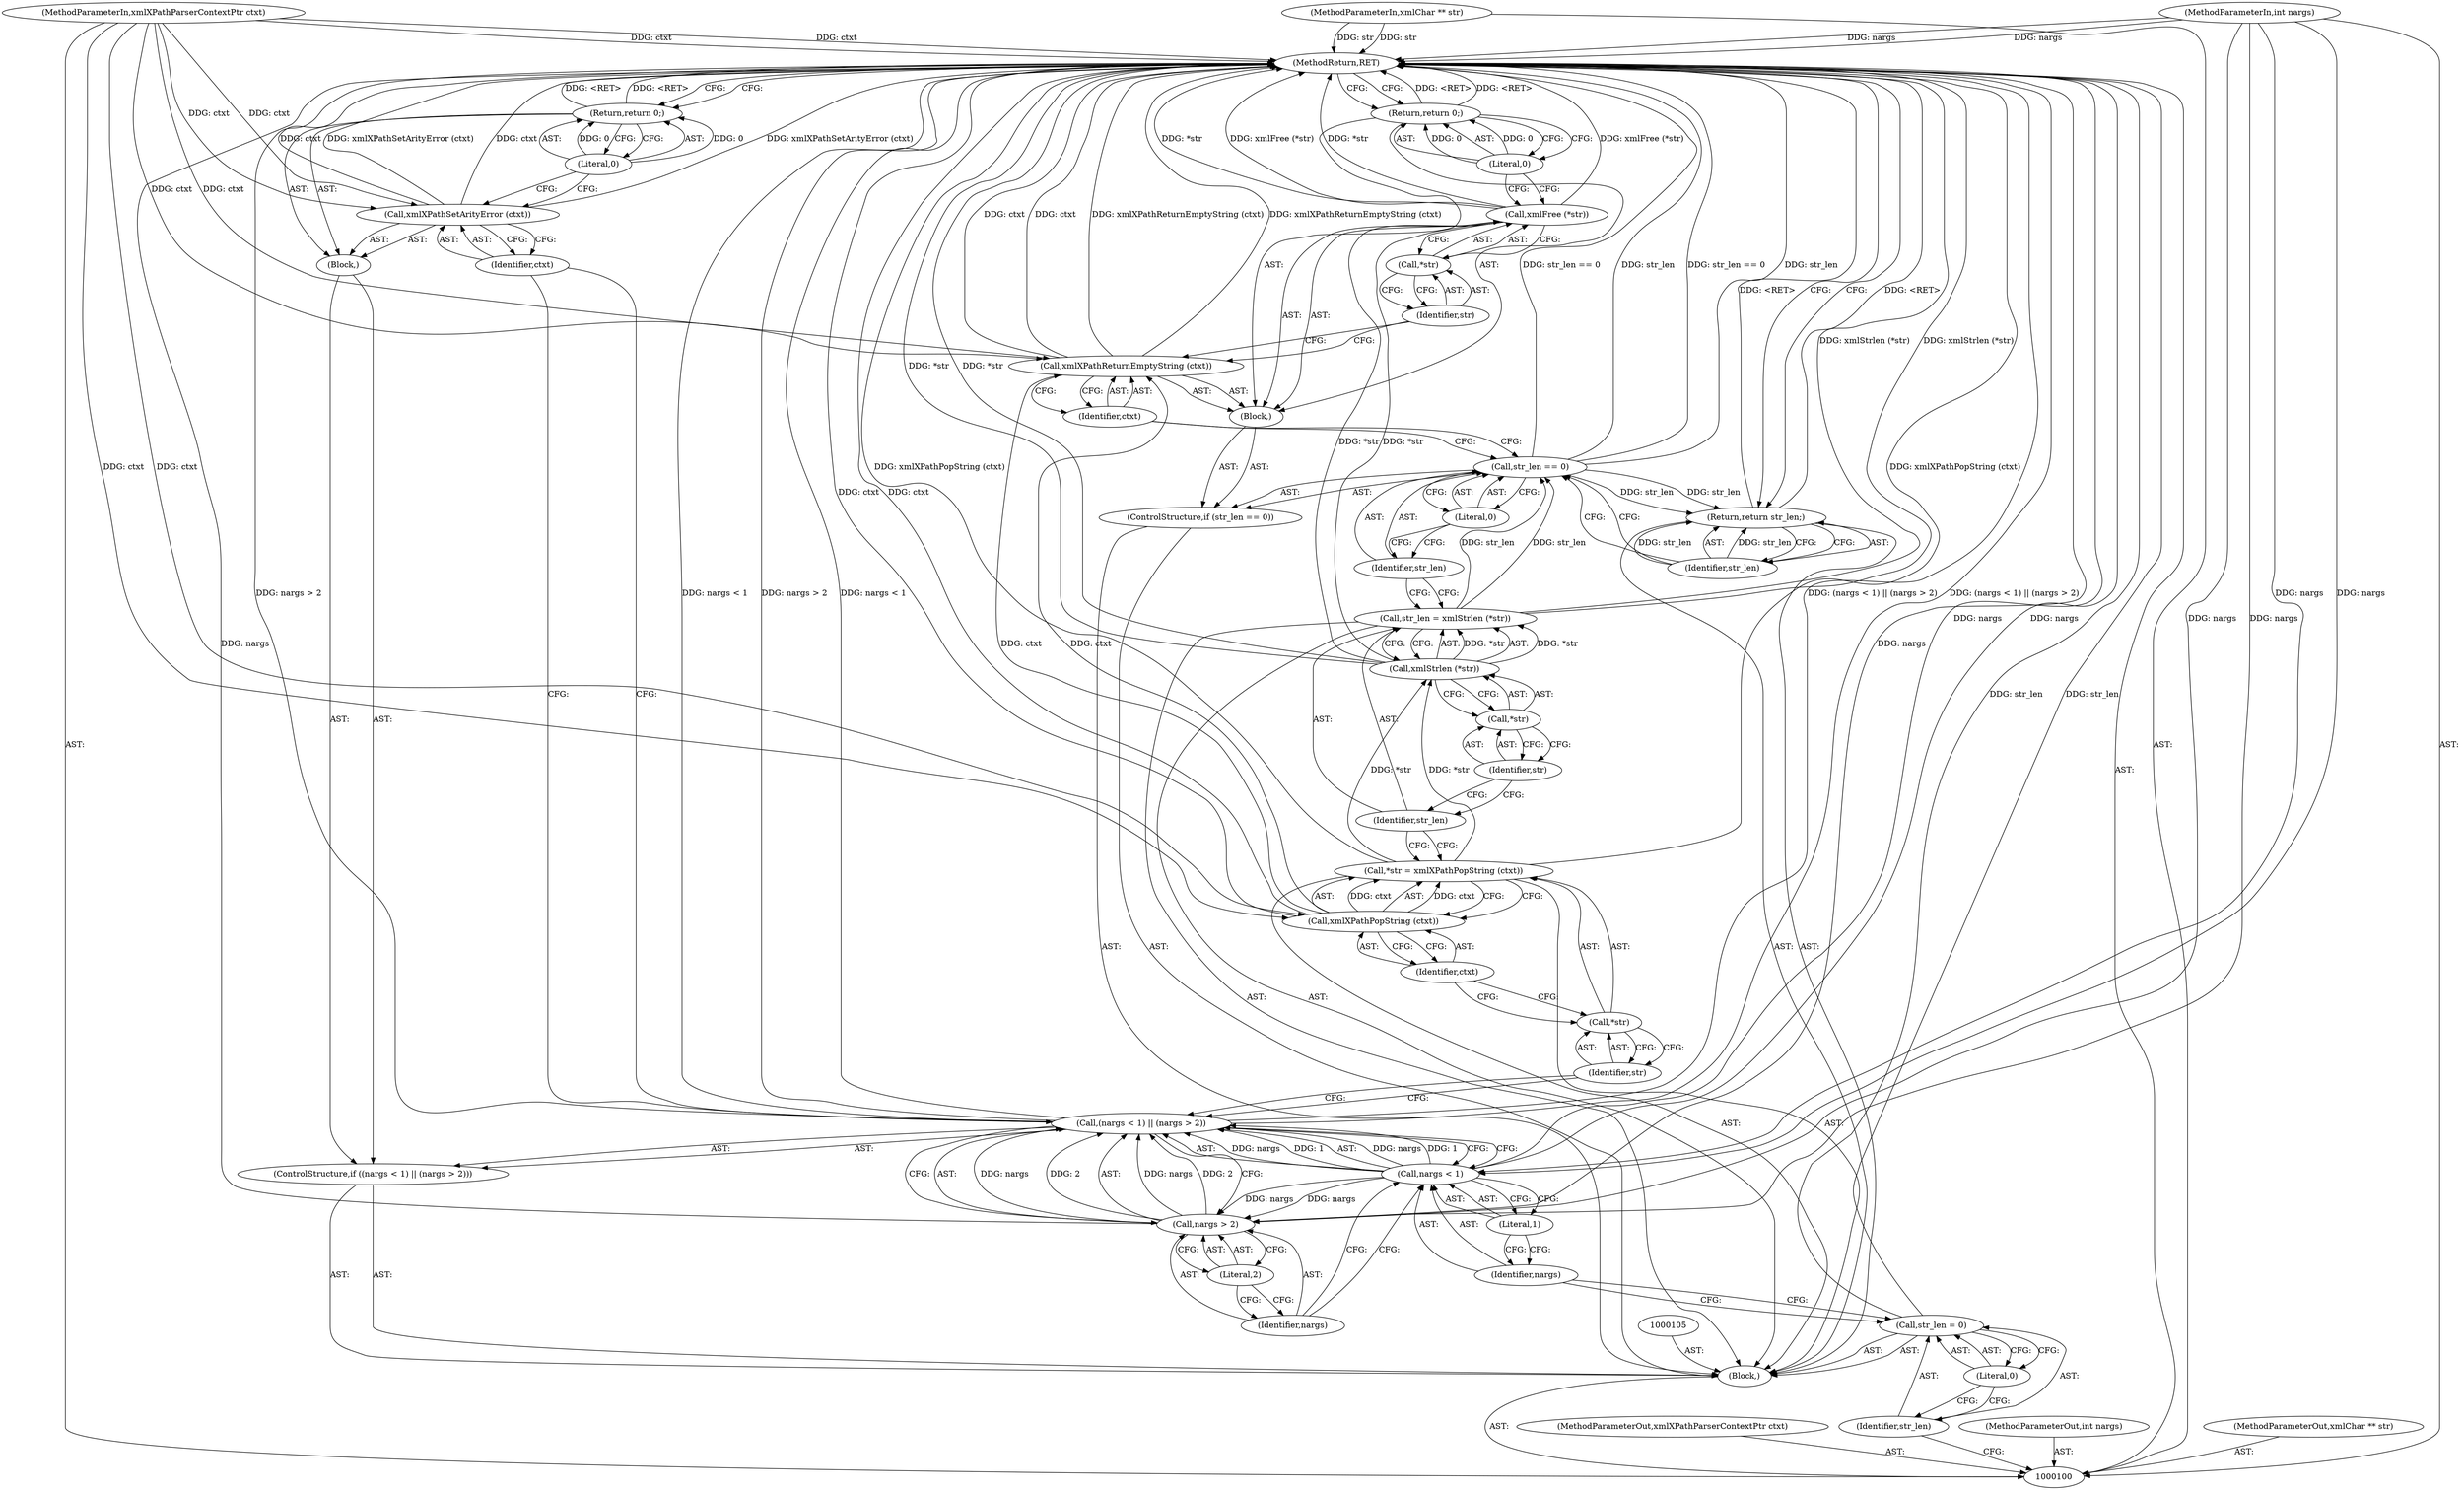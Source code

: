 digraph "0_Chrome_96dbafe288dbe2f0cc45fa3c39daf6d0c37acbab" {
"1000146" [label="(MethodReturn,RET)"];
"1000101" [label="(MethodParameterIn,xmlXPathParserContextPtr ctxt)"];
"1000201" [label="(MethodParameterOut,xmlXPathParserContextPtr ctxt)"];
"1000102" [label="(MethodParameterIn,int nargs)"];
"1000202" [label="(MethodParameterOut,int nargs)"];
"1000125" [label="(Call,xmlXPathPopString (ctxt))"];
"1000126" [label="(Identifier,ctxt)"];
"1000122" [label="(Call,*str = xmlXPathPopString (ctxt))"];
"1000123" [label="(Call,*str)"];
"1000124" [label="(Identifier,str)"];
"1000129" [label="(Call,xmlStrlen (*str))"];
"1000130" [label="(Call,*str)"];
"1000131" [label="(Identifier,str)"];
"1000127" [label="(Call,str_len = xmlStrlen (*str))"];
"1000128" [label="(Identifier,str_len)"];
"1000135" [label="(Literal,0)"];
"1000136" [label="(Block,)"];
"1000132" [label="(ControlStructure,if (str_len == 0))"];
"1000133" [label="(Call,str_len == 0)"];
"1000134" [label="(Identifier,str_len)"];
"1000137" [label="(Call,xmlXPathReturnEmptyString (ctxt))"];
"1000138" [label="(Identifier,ctxt)"];
"1000139" [label="(Call,xmlFree (*str))"];
"1000140" [label="(Call,*str)"];
"1000141" [label="(Identifier,str)"];
"1000142" [label="(Return,return 0;)"];
"1000143" [label="(Literal,0)"];
"1000104" [label="(Block,)"];
"1000103" [label="(MethodParameterIn,xmlChar ** str)"];
"1000203" [label="(MethodParameterOut,xmlChar ** str)"];
"1000145" [label="(Identifier,str_len)"];
"1000144" [label="(Return,return str_len;)"];
"1000108" [label="(Literal,0)"];
"1000106" [label="(Call,str_len = 0)"];
"1000107" [label="(Identifier,str_len)"];
"1000113" [label="(Literal,1)"];
"1000114" [label="(Call,nargs > 2)"];
"1000115" [label="(Identifier,nargs)"];
"1000116" [label="(Literal,2)"];
"1000117" [label="(Block,)"];
"1000109" [label="(ControlStructure,if ((nargs < 1) || (nargs > 2)))"];
"1000110" [label="(Call,(nargs < 1) || (nargs > 2))"];
"1000111" [label="(Call,nargs < 1)"];
"1000112" [label="(Identifier,nargs)"];
"1000118" [label="(Call,xmlXPathSetArityError (ctxt))"];
"1000119" [label="(Identifier,ctxt)"];
"1000120" [label="(Return,return 0;)"];
"1000121" [label="(Literal,0)"];
"1000146" -> "1000100"  [label="AST: "];
"1000146" -> "1000120"  [label="CFG: "];
"1000146" -> "1000142"  [label="CFG: "];
"1000146" -> "1000144"  [label="CFG: "];
"1000144" -> "1000146"  [label="DDG: <RET>"];
"1000120" -> "1000146"  [label="DDG: <RET>"];
"1000142" -> "1000146"  [label="DDG: <RET>"];
"1000122" -> "1000146"  [label="DDG: xmlXPathPopString (ctxt)"];
"1000106" -> "1000146"  [label="DDG: str_len"];
"1000110" -> "1000146"  [label="DDG: nargs > 2"];
"1000110" -> "1000146"  [label="DDG: nargs < 1"];
"1000110" -> "1000146"  [label="DDG: (nargs < 1) || (nargs > 2)"];
"1000139" -> "1000146"  [label="DDG: xmlFree (*str)"];
"1000139" -> "1000146"  [label="DDG: *str"];
"1000114" -> "1000146"  [label="DDG: nargs"];
"1000118" -> "1000146"  [label="DDG: xmlXPathSetArityError (ctxt)"];
"1000118" -> "1000146"  [label="DDG: ctxt"];
"1000137" -> "1000146"  [label="DDG: ctxt"];
"1000137" -> "1000146"  [label="DDG: xmlXPathReturnEmptyString (ctxt)"];
"1000129" -> "1000146"  [label="DDG: *str"];
"1000125" -> "1000146"  [label="DDG: ctxt"];
"1000127" -> "1000146"  [label="DDG: xmlStrlen (*str)"];
"1000103" -> "1000146"  [label="DDG: str"];
"1000133" -> "1000146"  [label="DDG: str_len"];
"1000133" -> "1000146"  [label="DDG: str_len == 0"];
"1000102" -> "1000146"  [label="DDG: nargs"];
"1000111" -> "1000146"  [label="DDG: nargs"];
"1000101" -> "1000146"  [label="DDG: ctxt"];
"1000101" -> "1000100"  [label="AST: "];
"1000101" -> "1000146"  [label="DDG: ctxt"];
"1000101" -> "1000118"  [label="DDG: ctxt"];
"1000101" -> "1000125"  [label="DDG: ctxt"];
"1000101" -> "1000137"  [label="DDG: ctxt"];
"1000201" -> "1000100"  [label="AST: "];
"1000102" -> "1000100"  [label="AST: "];
"1000102" -> "1000146"  [label="DDG: nargs"];
"1000102" -> "1000111"  [label="DDG: nargs"];
"1000102" -> "1000114"  [label="DDG: nargs"];
"1000202" -> "1000100"  [label="AST: "];
"1000125" -> "1000122"  [label="AST: "];
"1000125" -> "1000126"  [label="CFG: "];
"1000126" -> "1000125"  [label="AST: "];
"1000122" -> "1000125"  [label="CFG: "];
"1000125" -> "1000146"  [label="DDG: ctxt"];
"1000125" -> "1000122"  [label="DDG: ctxt"];
"1000101" -> "1000125"  [label="DDG: ctxt"];
"1000125" -> "1000137"  [label="DDG: ctxt"];
"1000126" -> "1000125"  [label="AST: "];
"1000126" -> "1000123"  [label="CFG: "];
"1000125" -> "1000126"  [label="CFG: "];
"1000122" -> "1000104"  [label="AST: "];
"1000122" -> "1000125"  [label="CFG: "];
"1000123" -> "1000122"  [label="AST: "];
"1000125" -> "1000122"  [label="AST: "];
"1000128" -> "1000122"  [label="CFG: "];
"1000122" -> "1000146"  [label="DDG: xmlXPathPopString (ctxt)"];
"1000125" -> "1000122"  [label="DDG: ctxt"];
"1000122" -> "1000129"  [label="DDG: *str"];
"1000123" -> "1000122"  [label="AST: "];
"1000123" -> "1000124"  [label="CFG: "];
"1000124" -> "1000123"  [label="AST: "];
"1000126" -> "1000123"  [label="CFG: "];
"1000124" -> "1000123"  [label="AST: "];
"1000124" -> "1000110"  [label="CFG: "];
"1000123" -> "1000124"  [label="CFG: "];
"1000129" -> "1000127"  [label="AST: "];
"1000129" -> "1000130"  [label="CFG: "];
"1000130" -> "1000129"  [label="AST: "];
"1000127" -> "1000129"  [label="CFG: "];
"1000129" -> "1000146"  [label="DDG: *str"];
"1000129" -> "1000127"  [label="DDG: *str"];
"1000122" -> "1000129"  [label="DDG: *str"];
"1000129" -> "1000139"  [label="DDG: *str"];
"1000130" -> "1000129"  [label="AST: "];
"1000130" -> "1000131"  [label="CFG: "];
"1000131" -> "1000130"  [label="AST: "];
"1000129" -> "1000130"  [label="CFG: "];
"1000131" -> "1000130"  [label="AST: "];
"1000131" -> "1000128"  [label="CFG: "];
"1000130" -> "1000131"  [label="CFG: "];
"1000127" -> "1000104"  [label="AST: "];
"1000127" -> "1000129"  [label="CFG: "];
"1000128" -> "1000127"  [label="AST: "];
"1000129" -> "1000127"  [label="AST: "];
"1000134" -> "1000127"  [label="CFG: "];
"1000127" -> "1000146"  [label="DDG: xmlStrlen (*str)"];
"1000129" -> "1000127"  [label="DDG: *str"];
"1000127" -> "1000133"  [label="DDG: str_len"];
"1000128" -> "1000127"  [label="AST: "];
"1000128" -> "1000122"  [label="CFG: "];
"1000131" -> "1000128"  [label="CFG: "];
"1000135" -> "1000133"  [label="AST: "];
"1000135" -> "1000134"  [label="CFG: "];
"1000133" -> "1000135"  [label="CFG: "];
"1000136" -> "1000132"  [label="AST: "];
"1000137" -> "1000136"  [label="AST: "];
"1000139" -> "1000136"  [label="AST: "];
"1000142" -> "1000136"  [label="AST: "];
"1000132" -> "1000104"  [label="AST: "];
"1000133" -> "1000132"  [label="AST: "];
"1000136" -> "1000132"  [label="AST: "];
"1000133" -> "1000132"  [label="AST: "];
"1000133" -> "1000135"  [label="CFG: "];
"1000134" -> "1000133"  [label="AST: "];
"1000135" -> "1000133"  [label="AST: "];
"1000138" -> "1000133"  [label="CFG: "];
"1000145" -> "1000133"  [label="CFG: "];
"1000133" -> "1000146"  [label="DDG: str_len"];
"1000133" -> "1000146"  [label="DDG: str_len == 0"];
"1000127" -> "1000133"  [label="DDG: str_len"];
"1000133" -> "1000144"  [label="DDG: str_len"];
"1000134" -> "1000133"  [label="AST: "];
"1000134" -> "1000127"  [label="CFG: "];
"1000135" -> "1000134"  [label="CFG: "];
"1000137" -> "1000136"  [label="AST: "];
"1000137" -> "1000138"  [label="CFG: "];
"1000138" -> "1000137"  [label="AST: "];
"1000141" -> "1000137"  [label="CFG: "];
"1000137" -> "1000146"  [label="DDG: ctxt"];
"1000137" -> "1000146"  [label="DDG: xmlXPathReturnEmptyString (ctxt)"];
"1000125" -> "1000137"  [label="DDG: ctxt"];
"1000101" -> "1000137"  [label="DDG: ctxt"];
"1000138" -> "1000137"  [label="AST: "];
"1000138" -> "1000133"  [label="CFG: "];
"1000137" -> "1000138"  [label="CFG: "];
"1000139" -> "1000136"  [label="AST: "];
"1000139" -> "1000140"  [label="CFG: "];
"1000140" -> "1000139"  [label="AST: "];
"1000143" -> "1000139"  [label="CFG: "];
"1000139" -> "1000146"  [label="DDG: xmlFree (*str)"];
"1000139" -> "1000146"  [label="DDG: *str"];
"1000129" -> "1000139"  [label="DDG: *str"];
"1000140" -> "1000139"  [label="AST: "];
"1000140" -> "1000141"  [label="CFG: "];
"1000141" -> "1000140"  [label="AST: "];
"1000139" -> "1000140"  [label="CFG: "];
"1000141" -> "1000140"  [label="AST: "];
"1000141" -> "1000137"  [label="CFG: "];
"1000140" -> "1000141"  [label="CFG: "];
"1000142" -> "1000136"  [label="AST: "];
"1000142" -> "1000143"  [label="CFG: "];
"1000143" -> "1000142"  [label="AST: "];
"1000146" -> "1000142"  [label="CFG: "];
"1000142" -> "1000146"  [label="DDG: <RET>"];
"1000143" -> "1000142"  [label="DDG: 0"];
"1000143" -> "1000142"  [label="AST: "];
"1000143" -> "1000139"  [label="CFG: "];
"1000142" -> "1000143"  [label="CFG: "];
"1000143" -> "1000142"  [label="DDG: 0"];
"1000104" -> "1000100"  [label="AST: "];
"1000105" -> "1000104"  [label="AST: "];
"1000106" -> "1000104"  [label="AST: "];
"1000109" -> "1000104"  [label="AST: "];
"1000122" -> "1000104"  [label="AST: "];
"1000127" -> "1000104"  [label="AST: "];
"1000132" -> "1000104"  [label="AST: "];
"1000144" -> "1000104"  [label="AST: "];
"1000103" -> "1000100"  [label="AST: "];
"1000103" -> "1000146"  [label="DDG: str"];
"1000203" -> "1000100"  [label="AST: "];
"1000145" -> "1000144"  [label="AST: "];
"1000145" -> "1000133"  [label="CFG: "];
"1000144" -> "1000145"  [label="CFG: "];
"1000145" -> "1000144"  [label="DDG: str_len"];
"1000144" -> "1000104"  [label="AST: "];
"1000144" -> "1000145"  [label="CFG: "];
"1000145" -> "1000144"  [label="AST: "];
"1000146" -> "1000144"  [label="CFG: "];
"1000144" -> "1000146"  [label="DDG: <RET>"];
"1000145" -> "1000144"  [label="DDG: str_len"];
"1000133" -> "1000144"  [label="DDG: str_len"];
"1000108" -> "1000106"  [label="AST: "];
"1000108" -> "1000107"  [label="CFG: "];
"1000106" -> "1000108"  [label="CFG: "];
"1000106" -> "1000104"  [label="AST: "];
"1000106" -> "1000108"  [label="CFG: "];
"1000107" -> "1000106"  [label="AST: "];
"1000108" -> "1000106"  [label="AST: "];
"1000112" -> "1000106"  [label="CFG: "];
"1000106" -> "1000146"  [label="DDG: str_len"];
"1000107" -> "1000106"  [label="AST: "];
"1000107" -> "1000100"  [label="CFG: "];
"1000108" -> "1000107"  [label="CFG: "];
"1000113" -> "1000111"  [label="AST: "];
"1000113" -> "1000112"  [label="CFG: "];
"1000111" -> "1000113"  [label="CFG: "];
"1000114" -> "1000110"  [label="AST: "];
"1000114" -> "1000116"  [label="CFG: "];
"1000115" -> "1000114"  [label="AST: "];
"1000116" -> "1000114"  [label="AST: "];
"1000110" -> "1000114"  [label="CFG: "];
"1000114" -> "1000146"  [label="DDG: nargs"];
"1000114" -> "1000110"  [label="DDG: nargs"];
"1000114" -> "1000110"  [label="DDG: 2"];
"1000111" -> "1000114"  [label="DDG: nargs"];
"1000102" -> "1000114"  [label="DDG: nargs"];
"1000115" -> "1000114"  [label="AST: "];
"1000115" -> "1000111"  [label="CFG: "];
"1000116" -> "1000115"  [label="CFG: "];
"1000116" -> "1000114"  [label="AST: "];
"1000116" -> "1000115"  [label="CFG: "];
"1000114" -> "1000116"  [label="CFG: "];
"1000117" -> "1000109"  [label="AST: "];
"1000118" -> "1000117"  [label="AST: "];
"1000120" -> "1000117"  [label="AST: "];
"1000109" -> "1000104"  [label="AST: "];
"1000110" -> "1000109"  [label="AST: "];
"1000117" -> "1000109"  [label="AST: "];
"1000110" -> "1000109"  [label="AST: "];
"1000110" -> "1000111"  [label="CFG: "];
"1000110" -> "1000114"  [label="CFG: "];
"1000111" -> "1000110"  [label="AST: "];
"1000114" -> "1000110"  [label="AST: "];
"1000119" -> "1000110"  [label="CFG: "];
"1000124" -> "1000110"  [label="CFG: "];
"1000110" -> "1000146"  [label="DDG: nargs > 2"];
"1000110" -> "1000146"  [label="DDG: nargs < 1"];
"1000110" -> "1000146"  [label="DDG: (nargs < 1) || (nargs > 2)"];
"1000111" -> "1000110"  [label="DDG: nargs"];
"1000111" -> "1000110"  [label="DDG: 1"];
"1000114" -> "1000110"  [label="DDG: nargs"];
"1000114" -> "1000110"  [label="DDG: 2"];
"1000111" -> "1000110"  [label="AST: "];
"1000111" -> "1000113"  [label="CFG: "];
"1000112" -> "1000111"  [label="AST: "];
"1000113" -> "1000111"  [label="AST: "];
"1000115" -> "1000111"  [label="CFG: "];
"1000110" -> "1000111"  [label="CFG: "];
"1000111" -> "1000146"  [label="DDG: nargs"];
"1000111" -> "1000110"  [label="DDG: nargs"];
"1000111" -> "1000110"  [label="DDG: 1"];
"1000102" -> "1000111"  [label="DDG: nargs"];
"1000111" -> "1000114"  [label="DDG: nargs"];
"1000112" -> "1000111"  [label="AST: "];
"1000112" -> "1000106"  [label="CFG: "];
"1000113" -> "1000112"  [label="CFG: "];
"1000118" -> "1000117"  [label="AST: "];
"1000118" -> "1000119"  [label="CFG: "];
"1000119" -> "1000118"  [label="AST: "];
"1000121" -> "1000118"  [label="CFG: "];
"1000118" -> "1000146"  [label="DDG: xmlXPathSetArityError (ctxt)"];
"1000118" -> "1000146"  [label="DDG: ctxt"];
"1000101" -> "1000118"  [label="DDG: ctxt"];
"1000119" -> "1000118"  [label="AST: "];
"1000119" -> "1000110"  [label="CFG: "];
"1000118" -> "1000119"  [label="CFG: "];
"1000120" -> "1000117"  [label="AST: "];
"1000120" -> "1000121"  [label="CFG: "];
"1000121" -> "1000120"  [label="AST: "];
"1000146" -> "1000120"  [label="CFG: "];
"1000120" -> "1000146"  [label="DDG: <RET>"];
"1000121" -> "1000120"  [label="DDG: 0"];
"1000121" -> "1000120"  [label="AST: "];
"1000121" -> "1000118"  [label="CFG: "];
"1000120" -> "1000121"  [label="CFG: "];
"1000121" -> "1000120"  [label="DDG: 0"];
}
